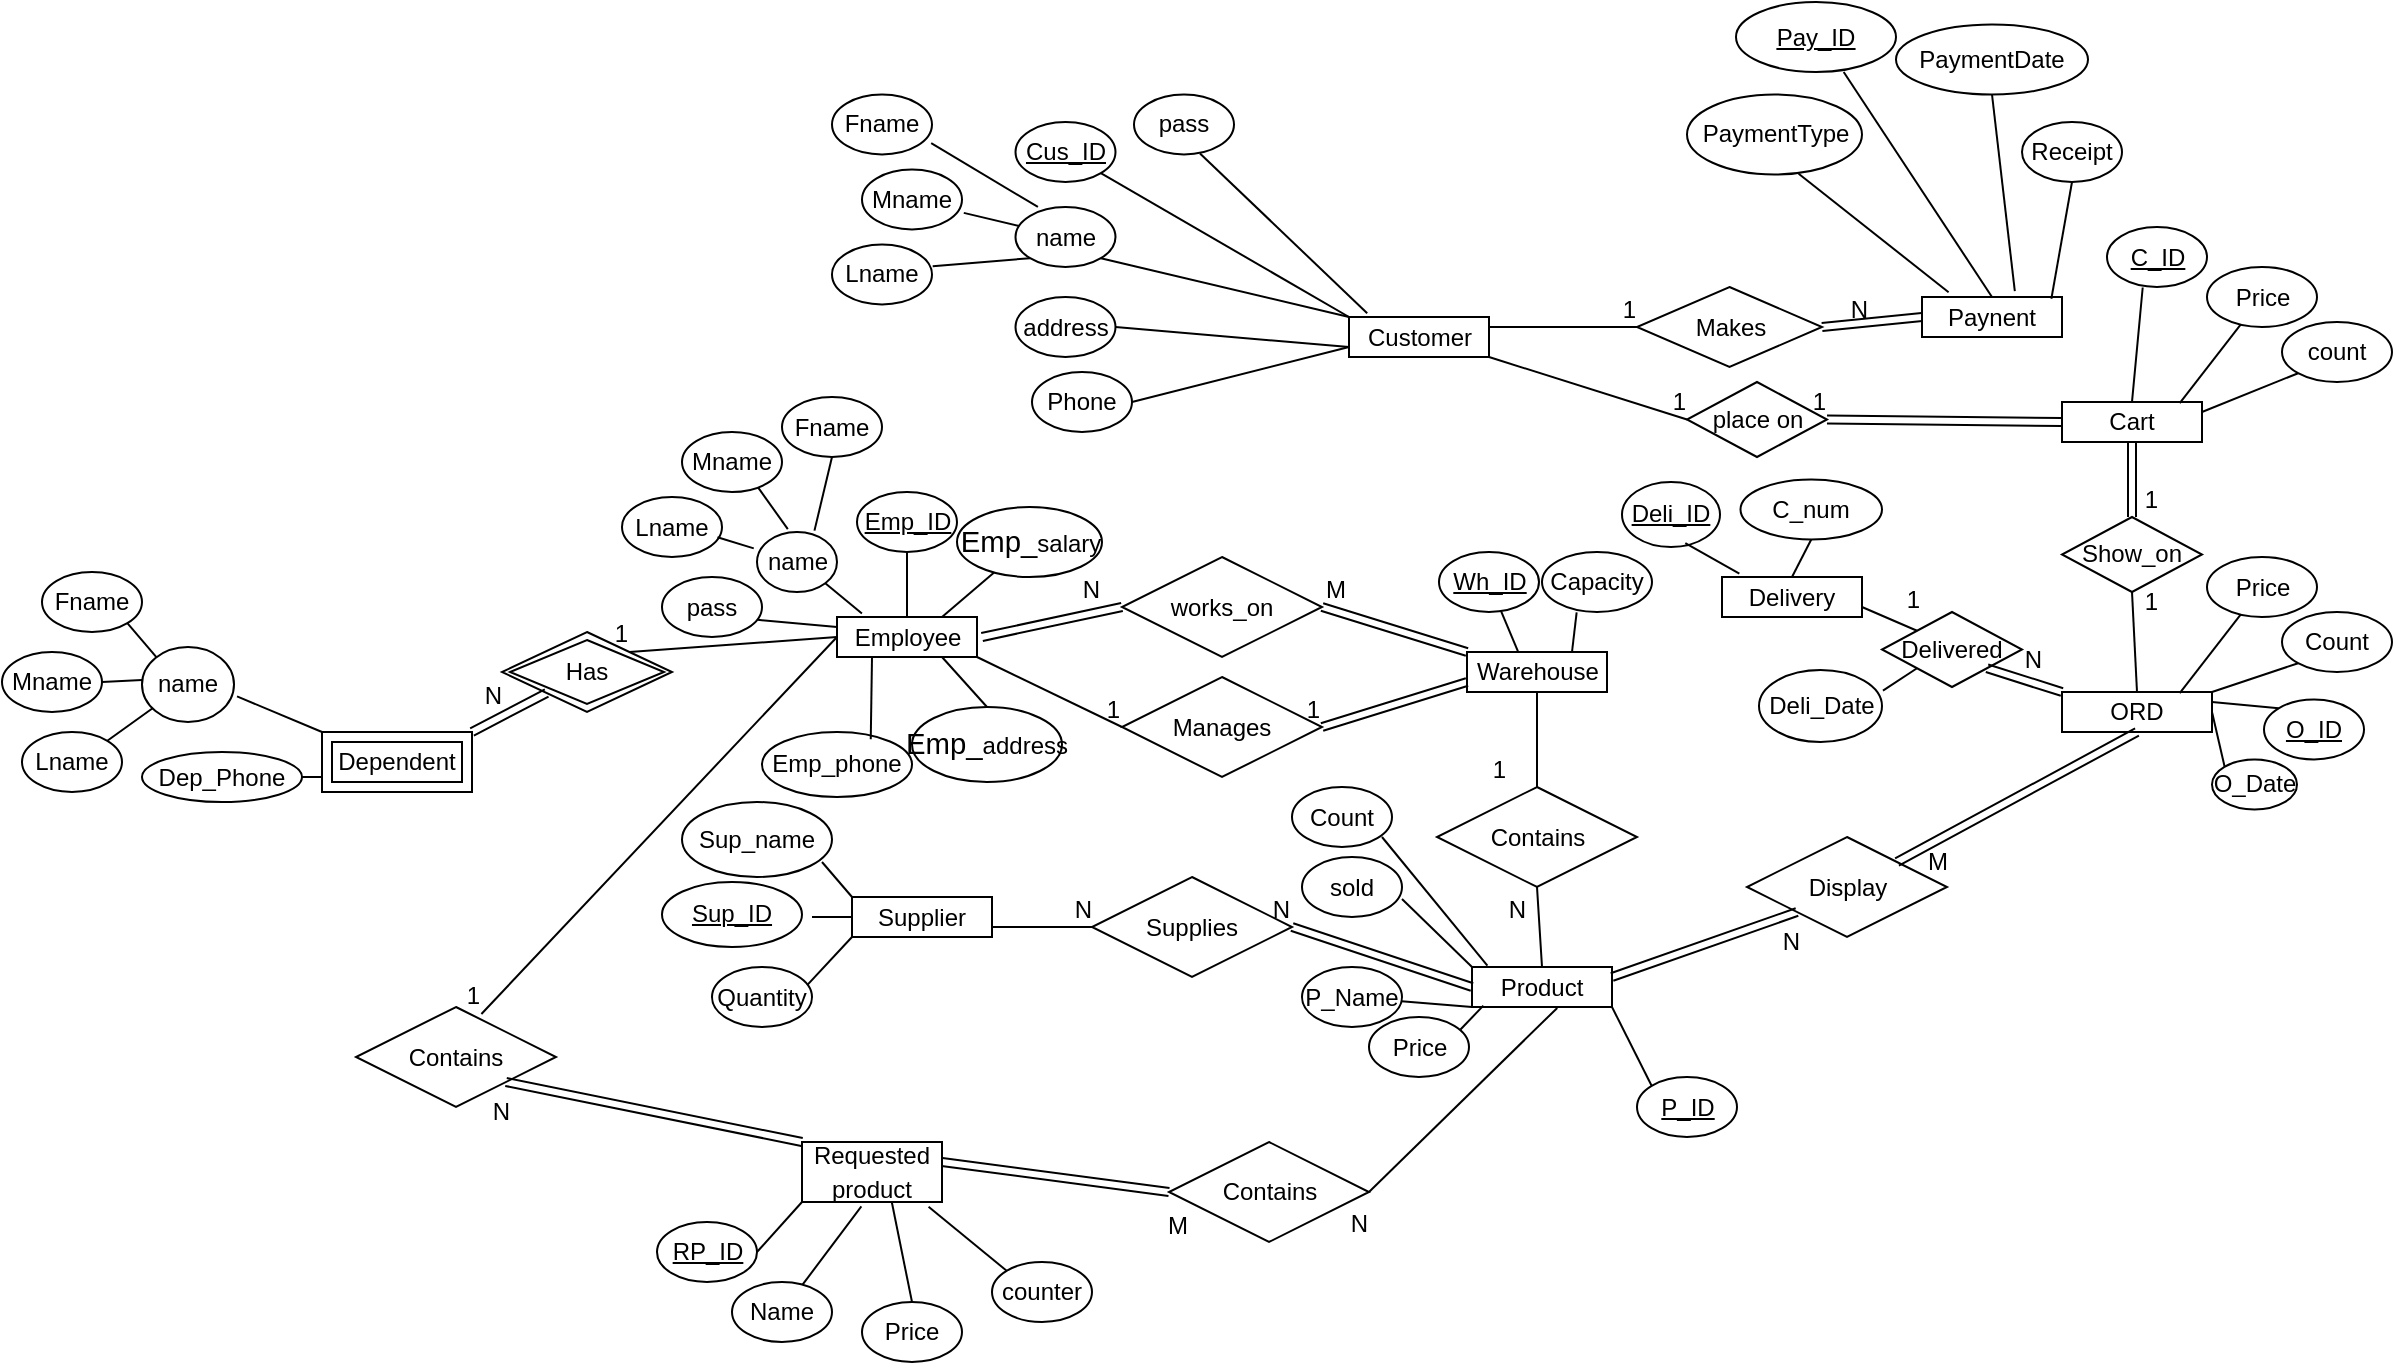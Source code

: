 <mxfile version="20.3.1" type="device"><diagram id="KGQowuTpVHIM1dSt4fpN" name="Page-1"><mxGraphModel dx="2679" dy="1289" grid="1" gridSize="10" guides="1" tooltips="1" connect="1" arrows="1" fold="1" page="1" pageScale="1" pageWidth="827" pageHeight="1169" math="0" shadow="0"><root><mxCell id="0"/><mxCell id="1" parent="0"/><mxCell id="crDdDOKnLvB1a76fSd3X-1" value="Warehouse" style="whiteSpace=wrap;html=1;align=center;" parent="1" vertex="1"><mxGeometry x="1382.5" y="575" width="70" height="20" as="geometry"/></mxCell><mxCell id="crDdDOKnLvB1a76fSd3X-2" value="Employee" style="whiteSpace=wrap;html=1;align=center;" parent="1" vertex="1"><mxGeometry x="1067.5" y="557.5" width="70" height="20" as="geometry"/></mxCell><mxCell id="crDdDOKnLvB1a76fSd3X-3" value="Supplier" style="whiteSpace=wrap;html=1;align=center;" parent="1" vertex="1"><mxGeometry x="1075" y="697.5" width="70" height="20" as="geometry"/></mxCell><mxCell id="crDdDOKnLvB1a76fSd3X-4" value="Customer" style="whiteSpace=wrap;html=1;align=center;" parent="1" vertex="1"><mxGeometry x="1323.5" y="407.5" width="70" height="20" as="geometry"/></mxCell><mxCell id="crDdDOKnLvB1a76fSd3X-6" value="Product" style="whiteSpace=wrap;html=1;align=center;" parent="1" vertex="1"><mxGeometry x="1385" y="732.5" width="70" height="20" as="geometry"/></mxCell><mxCell id="crDdDOKnLvB1a76fSd3X-7" value="Emp_ID" style="ellipse;whiteSpace=wrap;html=1;align=center;fontStyle=4;" parent="1" vertex="1"><mxGeometry x="1077.5" y="495" width="50" height="30" as="geometry"/></mxCell><mxCell id="crDdDOKnLvB1a76fSd3X-8" value="&lt;span style=&quot;font-size:11.0pt;line-height:107%;&lt;br/&gt;font-family:&amp;quot;Calibri&amp;quot;,sans-serif;mso-ascii-theme-font:minor-latin;mso-fareast-font-family:&lt;br/&gt;Calibri;mso-fareast-theme-font:minor-latin;mso-hansi-theme-font:minor-latin;&lt;br/&gt;mso-bidi-font-family:Arial;mso-bidi-theme-font:minor-bidi;mso-ansi-language:&lt;br/&gt;EN-US;mso-fareast-language:EN-US;mso-bidi-language:AR-SA&quot;&gt;Emp_&lt;/span&gt;salary" style="ellipse;whiteSpace=wrap;html=1;align=center;" parent="1" vertex="1"><mxGeometry x="1127.5" y="502.5" width="72.5" height="35" as="geometry"/></mxCell><mxCell id="crDdDOKnLvB1a76fSd3X-9" value="Sup_name" style="ellipse;whiteSpace=wrap;html=1;align=center;" parent="1" vertex="1"><mxGeometry x="990" y="650" width="75" height="37.5" as="geometry"/></mxCell><mxCell id="crDdDOKnLvB1a76fSd3X-10" value="Sup_ID" style="ellipse;whiteSpace=wrap;html=1;align=center;fontStyle=4;" parent="1" vertex="1"><mxGeometry x="980" y="690" width="70" height="32.5" as="geometry"/></mxCell><mxCell id="crDdDOKnLvB1a76fSd3X-11" value="Quantity" style="ellipse;whiteSpace=wrap;html=1;align=center;" parent="1" vertex="1"><mxGeometry x="1005" y="732.5" width="50" height="30" as="geometry"/></mxCell><mxCell id="crDdDOKnLvB1a76fSd3X-12" value="P_Name" style="ellipse;whiteSpace=wrap;html=1;align=center;" parent="1" vertex="1"><mxGeometry x="1300" y="732.5" width="50" height="30" as="geometry"/></mxCell><mxCell id="crDdDOKnLvB1a76fSd3X-13" value="Price" style="ellipse;whiteSpace=wrap;html=1;align=center;" parent="1" vertex="1"><mxGeometry x="1333.5" y="757.5" width="50" height="30" as="geometry"/></mxCell><mxCell id="crDdDOKnLvB1a76fSd3X-14" value="address" style="ellipse;whiteSpace=wrap;html=1;align=center;" parent="1" vertex="1"><mxGeometry x="1156.75" y="397.5" width="50" height="30" as="geometry"/></mxCell><mxCell id="crDdDOKnLvB1a76fSd3X-15" value="Fname" style="ellipse;whiteSpace=wrap;html=1;align=center;" parent="1" vertex="1"><mxGeometry x="1065" y="296.25" width="50" height="30" as="geometry"/></mxCell><mxCell id="crDdDOKnLvB1a76fSd3X-16" value="Mname" style="ellipse;whiteSpace=wrap;html=1;align=center;" parent="1" vertex="1"><mxGeometry x="1080" y="333.75" width="50" height="30" as="geometry"/></mxCell><mxCell id="crDdDOKnLvB1a76fSd3X-17" value="Lname" style="ellipse;whiteSpace=wrap;html=1;align=center;" parent="1" vertex="1"><mxGeometry x="1065" y="371.25" width="50" height="30" as="geometry"/></mxCell><mxCell id="crDdDOKnLvB1a76fSd3X-18" value="works_on" style="shape=rhombus;perimeter=rhombusPerimeter;whiteSpace=wrap;html=1;align=center;" parent="1" vertex="1"><mxGeometry x="1210" y="527.5" width="100" height="50" as="geometry"/></mxCell><mxCell id="crDdDOKnLvB1a76fSd3X-19" value="Manages" style="shape=rhombus;perimeter=rhombusPerimeter;whiteSpace=wrap;html=1;align=center;" parent="1" vertex="1"><mxGeometry x="1210" y="587.5" width="100" height="50" as="geometry"/></mxCell><mxCell id="crDdDOKnLvB1a76fSd3X-20" value="" style="shape=link;html=1;rounded=0;entryX=0;entryY=0.5;entryDx=0;entryDy=0;" parent="1" target="crDdDOKnLvB1a76fSd3X-18" edge="1"><mxGeometry relative="1" as="geometry"><mxPoint x="1140" y="567.5" as="sourcePoint"/><mxPoint x="1265" y="667.5" as="targetPoint"/></mxGeometry></mxCell><mxCell id="crDdDOKnLvB1a76fSd3X-21" value="N" style="resizable=0;html=1;align=right;verticalAlign=bottom;" parent="crDdDOKnLvB1a76fSd3X-20" connectable="0" vertex="1"><mxGeometry x="1" relative="1" as="geometry"><mxPoint x="-10" as="offset"/></mxGeometry></mxCell><mxCell id="crDdDOKnLvB1a76fSd3X-22" value="Contains" style="shape=rhombus;perimeter=rhombusPerimeter;whiteSpace=wrap;html=1;align=center;" parent="1" vertex="1"><mxGeometry x="1367.5" y="642.5" width="100" height="50" as="geometry"/></mxCell><mxCell id="crDdDOKnLvB1a76fSd3X-23" value="" style="endArrow=none;html=1;rounded=0;entryX=0.5;entryY=1;entryDx=0;entryDy=0;exitX=0.5;exitY=0;exitDx=0;exitDy=0;" parent="1" source="crDdDOKnLvB1a76fSd3X-6" target="crDdDOKnLvB1a76fSd3X-22" edge="1"><mxGeometry relative="1" as="geometry"><mxPoint x="1430" y="612.5" as="sourcePoint"/><mxPoint x="1430" y="677.5" as="targetPoint"/></mxGeometry></mxCell><mxCell id="crDdDOKnLvB1a76fSd3X-24" value="N" style="resizable=0;html=1;align=right;verticalAlign=bottom;" parent="crDdDOKnLvB1a76fSd3X-23" connectable="0" vertex="1"><mxGeometry x="1" relative="1" as="geometry"><mxPoint x="-5" y="20" as="offset"/></mxGeometry></mxCell><mxCell id="crDdDOKnLvB1a76fSd3X-25" value="Supplies" style="shape=rhombus;perimeter=rhombusPerimeter;whiteSpace=wrap;html=1;align=center;" parent="1" vertex="1"><mxGeometry x="1195" y="687.5" width="100" height="50" as="geometry"/></mxCell><mxCell id="crDdDOKnLvB1a76fSd3X-28" value="" style="shape=link;html=1;rounded=0;entryX=1;entryY=0.5;entryDx=0;entryDy=0;exitX=0;exitY=0.5;exitDx=0;exitDy=0;" parent="1" source="crDdDOKnLvB1a76fSd3X-6" target="crDdDOKnLvB1a76fSd3X-25" edge="1"><mxGeometry relative="1" as="geometry"><mxPoint x="1385" y="737.5" as="sourcePoint"/><mxPoint x="1605" y="812.5" as="targetPoint"/></mxGeometry></mxCell><mxCell id="crDdDOKnLvB1a76fSd3X-29" value="N" style="resizable=0;html=1;align=right;verticalAlign=bottom;" parent="crDdDOKnLvB1a76fSd3X-28" connectable="0" vertex="1"><mxGeometry x="1" relative="1" as="geometry"/></mxCell><mxCell id="crDdDOKnLvB1a76fSd3X-43" value="P_ID" style="ellipse;whiteSpace=wrap;html=1;align=center;fontStyle=4;" parent="1" vertex="1"><mxGeometry x="1467.5" y="787.5" width="50" height="30" as="geometry"/></mxCell><mxCell id="crDdDOKnLvB1a76fSd3X-44" value="ORD" style="whiteSpace=wrap;html=1;align=center;" parent="1" vertex="1"><mxGeometry x="1680" y="595" width="75" height="20" as="geometry"/></mxCell><mxCell id="crDdDOKnLvB1a76fSd3X-45" value="" style="endArrow=none;html=1;rounded=0;exitX=0.75;exitY=0;exitDx=0;exitDy=0;" parent="1" source="crDdDOKnLvB1a76fSd3X-2" target="crDdDOKnLvB1a76fSd3X-8" edge="1"><mxGeometry relative="1" as="geometry"><mxPoint x="990" y="637.5" as="sourcePoint"/><mxPoint x="1150" y="637.5" as="targetPoint"/></mxGeometry></mxCell><mxCell id="crDdDOKnLvB1a76fSd3X-46" value="" style="endArrow=none;html=1;rounded=0;exitX=0.5;exitY=0;exitDx=0;exitDy=0;entryX=0.5;entryY=1;entryDx=0;entryDy=0;" parent="1" source="crDdDOKnLvB1a76fSd3X-2" target="crDdDOKnLvB1a76fSd3X-7" edge="1"><mxGeometry relative="1" as="geometry"><mxPoint x="1130" y="567.5" as="sourcePoint"/><mxPoint x="1145.5" y="552.0" as="targetPoint"/></mxGeometry></mxCell><mxCell id="crDdDOKnLvB1a76fSd3X-47" value="" style="endArrow=none;html=1;rounded=0;exitX=1;exitY=1;exitDx=0;exitDy=0;entryX=0.178;entryY=-0.087;entryDx=0;entryDy=0;entryPerimeter=0;" parent="1" source="crDdDOKnLvB1a76fSd3X-115" target="crDdDOKnLvB1a76fSd3X-2" edge="1"><mxGeometry relative="1" as="geometry"><mxPoint x="1069.619" y="540.715" as="sourcePoint"/><mxPoint x="1145.5" y="552.0" as="targetPoint"/></mxGeometry></mxCell><mxCell id="crDdDOKnLvB1a76fSd3X-48" value="" style="endArrow=none;html=1;rounded=0;entryX=0;entryY=0.5;entryDx=0;entryDy=0;exitX=1;exitY=1;exitDx=0;exitDy=0;" parent="1" source="crDdDOKnLvB1a76fSd3X-2" target="crDdDOKnLvB1a76fSd3X-19" edge="1"><mxGeometry relative="1" as="geometry"><mxPoint x="990" y="637.5" as="sourcePoint"/><mxPoint x="1150" y="637.5" as="targetPoint"/></mxGeometry></mxCell><mxCell id="crDdDOKnLvB1a76fSd3X-49" value="1" style="resizable=0;html=1;align=right;verticalAlign=bottom;" parent="crDdDOKnLvB1a76fSd3X-48" connectable="0" vertex="1"><mxGeometry x="1" relative="1" as="geometry"/></mxCell><mxCell id="crDdDOKnLvB1a76fSd3X-50" value="" style="shape=link;html=1;rounded=0;entryX=1;entryY=0.5;entryDx=0;entryDy=0;exitX=0;exitY=0.75;exitDx=0;exitDy=0;" parent="1" source="crDdDOKnLvB1a76fSd3X-1" target="crDdDOKnLvB1a76fSd3X-19" edge="1"><mxGeometry relative="1" as="geometry"><mxPoint x="990" y="637.5" as="sourcePoint"/><mxPoint x="1150" y="637.5" as="targetPoint"/></mxGeometry></mxCell><mxCell id="crDdDOKnLvB1a76fSd3X-51" value="1" style="resizable=0;html=1;align=right;verticalAlign=bottom;" parent="crDdDOKnLvB1a76fSd3X-50" connectable="0" vertex="1"><mxGeometry x="1" relative="1" as="geometry"/></mxCell><mxCell id="crDdDOKnLvB1a76fSd3X-52" value="" style="endArrow=none;html=1;rounded=0;entryX=0.5;entryY=0;entryDx=0;entryDy=0;exitX=0.5;exitY=1;exitDx=0;exitDy=0;" parent="1" source="crDdDOKnLvB1a76fSd3X-1" target="crDdDOKnLvB1a76fSd3X-22" edge="1"><mxGeometry relative="1" as="geometry"><mxPoint x="1330" y="617.5" as="sourcePoint"/><mxPoint x="1402.5" y="652.5" as="targetPoint"/></mxGeometry></mxCell><mxCell id="crDdDOKnLvB1a76fSd3X-53" value="1" style="resizable=0;html=1;align=right;verticalAlign=bottom;" parent="crDdDOKnLvB1a76fSd3X-52" connectable="0" vertex="1"><mxGeometry x="1" relative="1" as="geometry"><mxPoint x="-15" as="offset"/></mxGeometry></mxCell><mxCell id="crDdDOKnLvB1a76fSd3X-64" value="Fname" style="ellipse;whiteSpace=wrap;html=1;align=center;" parent="1" vertex="1"><mxGeometry x="1040" y="447.5" width="50" height="30" as="geometry"/></mxCell><mxCell id="crDdDOKnLvB1a76fSd3X-65" value="Mname" style="ellipse;whiteSpace=wrap;html=1;align=center;" parent="1" vertex="1"><mxGeometry x="990" y="465" width="50" height="30" as="geometry"/></mxCell><mxCell id="crDdDOKnLvB1a76fSd3X-66" value="Lname" style="ellipse;whiteSpace=wrap;html=1;align=center;" parent="1" vertex="1"><mxGeometry x="960" y="497.5" width="50" height="30" as="geometry"/></mxCell><mxCell id="crDdDOKnLvB1a76fSd3X-68" value="" style="endArrow=none;html=1;rounded=0;exitX=0.595;exitY=-0.023;exitDx=0;exitDy=0;entryX=0.5;entryY=1;entryDx=0;entryDy=0;exitPerimeter=0;" parent="1" target="crDdDOKnLvB1a76fSd3X-64" edge="1"><mxGeometry relative="1" as="geometry"><mxPoint x="1056.237" y="514.31" as="sourcePoint"/><mxPoint x="1137.5" y="437.5" as="targetPoint"/></mxGeometry></mxCell><mxCell id="crDdDOKnLvB1a76fSd3X-69" value="" style="endArrow=none;html=1;rounded=0;entryX=0.762;entryY=0.928;entryDx=0;entryDy=0;exitX=0.341;exitY=-0.048;exitDx=0;exitDy=0;exitPerimeter=0;entryPerimeter=0;" parent="1" target="crDdDOKnLvB1a76fSd3X-65" edge="1"><mxGeometry relative="1" as="geometry"><mxPoint x="1042.902" y="513.56" as="sourcePoint"/><mxPoint x="1020.089" y="503.16" as="targetPoint"/></mxGeometry></mxCell><mxCell id="crDdDOKnLvB1a76fSd3X-70" value="" style="endArrow=none;html=1;rounded=0;exitX=0.017;exitY=0.273;exitDx=0;exitDy=0;entryX=0.955;entryY=0.672;entryDx=0;entryDy=0;entryPerimeter=0;exitPerimeter=0;" parent="1" target="crDdDOKnLvB1a76fSd3X-66" edge="1"><mxGeometry relative="1" as="geometry"><mxPoint x="1025.892" y="523.19" as="sourcePoint"/><mxPoint x="1020.089" y="503.16" as="targetPoint"/></mxGeometry></mxCell><mxCell id="crDdDOKnLvB1a76fSd3X-71" value="Wh_ID" style="ellipse;whiteSpace=wrap;html=1;align=center;fontStyle=4;" parent="1" vertex="1"><mxGeometry x="1368.5" y="525" width="50" height="30" as="geometry"/></mxCell><mxCell id="crDdDOKnLvB1a76fSd3X-72" value="" style="endArrow=none;html=1;rounded=0;exitX=0.367;exitY=0.011;exitDx=0;exitDy=0;exitPerimeter=0;" parent="1" source="crDdDOKnLvB1a76fSd3X-1" target="crDdDOKnLvB1a76fSd3X-71" edge="1"><mxGeometry relative="1" as="geometry"><mxPoint x="1142.5" y="565.0" as="sourcePoint"/><mxPoint x="1158.0" y="549.5" as="targetPoint"/></mxGeometry></mxCell><mxCell id="crDdDOKnLvB1a76fSd3X-73" value="Capacity" style="ellipse;whiteSpace=wrap;html=1;align=center;" parent="1" vertex="1"><mxGeometry x="1420" y="525" width="55" height="30" as="geometry"/></mxCell><mxCell id="crDdDOKnLvB1a76fSd3X-74" value="" style="endArrow=none;html=1;rounded=0;exitX=0.75;exitY=0;exitDx=0;exitDy=0;entryX=0.315;entryY=1.007;entryDx=0;entryDy=0;entryPerimeter=0;" parent="1" source="crDdDOKnLvB1a76fSd3X-1" target="crDdDOKnLvB1a76fSd3X-73" edge="1"><mxGeometry relative="1" as="geometry"><mxPoint x="1462.5" y="585.0" as="sourcePoint"/><mxPoint x="1481.7" y="567.56" as="targetPoint"/></mxGeometry></mxCell><mxCell id="crDdDOKnLvB1a76fSd3X-75" value="" style="endArrow=none;html=1;rounded=0;entryX=0;entryY=0;entryDx=0;entryDy=0;exitX=1;exitY=1;exitDx=0;exitDy=0;" parent="1" source="crDdDOKnLvB1a76fSd3X-6" target="crDdDOKnLvB1a76fSd3X-43" edge="1"><mxGeometry relative="1" as="geometry"><mxPoint x="1430" y="727.5" as="sourcePoint"/><mxPoint x="1320" y="767.5" as="targetPoint"/></mxGeometry></mxCell><mxCell id="crDdDOKnLvB1a76fSd3X-76" value="" style="endArrow=none;html=1;rounded=0;exitX=0;exitY=1;exitDx=0;exitDy=0;" parent="1" source="crDdDOKnLvB1a76fSd3X-6" target="crDdDOKnLvB1a76fSd3X-12" edge="1"><mxGeometry relative="1" as="geometry"><mxPoint x="1539.206" y="722.103" as="sourcePoint"/><mxPoint x="1502.5" y="737.5" as="targetPoint"/></mxGeometry></mxCell><mxCell id="crDdDOKnLvB1a76fSd3X-77" value="" style="endArrow=none;html=1;rounded=0;entryX=0.081;entryY=0.967;entryDx=0;entryDy=0;exitX=0.915;exitY=0.208;exitDx=0;exitDy=0;exitPerimeter=0;entryPerimeter=0;" parent="1" source="crDdDOKnLvB1a76fSd3X-13" target="crDdDOKnLvB1a76fSd3X-6" edge="1"><mxGeometry relative="1" as="geometry"><mxPoint x="1494.713" y="766.959" as="sourcePoint"/><mxPoint x="1570" y="752.5" as="targetPoint"/></mxGeometry></mxCell><mxCell id="crDdDOKnLvB1a76fSd3X-78" value="" style="endArrow=none;html=1;rounded=0;exitX=0;exitY=0;exitDx=0;exitDy=0;" parent="1" source="crDdDOKnLvB1a76fSd3X-3" edge="1"><mxGeometry relative="1" as="geometry"><mxPoint x="1089.606" y="657.503" as="sourcePoint"/><mxPoint x="1060" y="680" as="targetPoint"/></mxGeometry></mxCell><mxCell id="crDdDOKnLvB1a76fSd3X-79" value="" style="endArrow=none;html=1;rounded=0;" parent="1" edge="1"><mxGeometry relative="1" as="geometry"><mxPoint x="1075" y="707.5" as="sourcePoint"/><mxPoint x="1055" y="707.5" as="targetPoint"/></mxGeometry></mxCell><mxCell id="crDdDOKnLvB1a76fSd3X-80" value="" style="endArrow=none;html=1;rounded=0;entryX=0;entryY=1;entryDx=0;entryDy=0;exitX=0.952;exitY=0.302;exitDx=0;exitDy=0;exitPerimeter=0;" parent="1" source="crDdDOKnLvB1a76fSd3X-11" target="crDdDOKnLvB1a76fSd3X-3" edge="1"><mxGeometry relative="1" as="geometry"><mxPoint x="1055" y="737.5" as="sourcePoint"/><mxPoint x="1172" y="710" as="targetPoint"/></mxGeometry></mxCell><mxCell id="crDdDOKnLvB1a76fSd3X-81" value="" style="endArrow=none;html=1;rounded=0;entryX=0.992;entryY=0.812;entryDx=0;entryDy=0;entryPerimeter=0;exitX=0.224;exitY=-0.001;exitDx=0;exitDy=0;exitPerimeter=0;" parent="1" source="crDdDOKnLvB1a76fSd3X-116" target="crDdDOKnLvB1a76fSd3X-15" edge="1"><mxGeometry relative="1" as="geometry"><mxPoint x="1201.369" y="356.785" as="sourcePoint"/><mxPoint x="1226.25" y="272.5" as="targetPoint"/></mxGeometry></mxCell><mxCell id="crDdDOKnLvB1a76fSd3X-83" value="" style="endArrow=none;html=1;rounded=0;entryX=1.018;entryY=0.723;entryDx=0;entryDy=0;entryPerimeter=0;" parent="1" source="crDdDOKnLvB1a76fSd3X-116" target="crDdDOKnLvB1a76fSd3X-16" edge="1"><mxGeometry relative="1" as="geometry"><mxPoint x="1209.25" y="367.5" as="sourcePoint"/><mxPoint x="1125" y="347.5" as="targetPoint"/></mxGeometry></mxCell><mxCell id="crDdDOKnLvB1a76fSd3X-84" value="" style="endArrow=none;html=1;rounded=0;entryX=1.007;entryY=0.361;entryDx=0;entryDy=0;entryPerimeter=0;exitX=0;exitY=1;exitDx=0;exitDy=0;" parent="1" source="crDdDOKnLvB1a76fSd3X-116" target="crDdDOKnLvB1a76fSd3X-17" edge="1"><mxGeometry relative="1" as="geometry"><mxPoint x="1205.26" y="375.99" as="sourcePoint"/><mxPoint x="1239.25" y="362.51" as="targetPoint"/></mxGeometry></mxCell><mxCell id="crDdDOKnLvB1a76fSd3X-85" value="" style="endArrow=none;html=1;rounded=0;entryX=1;entryY=1;entryDx=0;entryDy=0;exitX=0;exitY=0;exitDx=0;exitDy=0;" parent="1" source="crDdDOKnLvB1a76fSd3X-4" target="crDdDOKnLvB1a76fSd3X-116" edge="1"><mxGeometry relative="1" as="geometry"><mxPoint x="1325" y="417.5" as="sourcePoint"/><mxPoint x="1438.881" y="398.215" as="targetPoint"/></mxGeometry></mxCell><mxCell id="crDdDOKnLvB1a76fSd3X-86" value="" style="endArrow=none;html=1;rounded=0;entryX=1;entryY=0.5;entryDx=0;entryDy=0;exitX=0;exitY=0.75;exitDx=0;exitDy=0;" parent="1" source="crDdDOKnLvB1a76fSd3X-4" target="crDdDOKnLvB1a76fSd3X-14" edge="1"><mxGeometry relative="1" as="geometry"><mxPoint x="1413.5" y="422.5" as="sourcePoint"/><mxPoint x="1533.5" y="402.51" as="targetPoint"/></mxGeometry></mxCell><mxCell id="crDdDOKnLvB1a76fSd3X-87" value="" style="shape=link;html=1;rounded=0;exitX=1;exitY=0.5;exitDx=0;exitDy=0;entryX=0;entryY=0;entryDx=0;entryDy=0;" parent="1" source="crDdDOKnLvB1a76fSd3X-18" target="crDdDOKnLvB1a76fSd3X-1" edge="1"><mxGeometry relative="1" as="geometry"><mxPoint x="1140" y="707.5" as="sourcePoint"/><mxPoint x="1300" y="707.5" as="targetPoint"/></mxGeometry></mxCell><mxCell id="crDdDOKnLvB1a76fSd3X-88" value="M" style="resizable=0;html=1;align=left;verticalAlign=bottom;" parent="crDdDOKnLvB1a76fSd3X-87" connectable="0" vertex="1"><mxGeometry x="-1" relative="1" as="geometry"/></mxCell><mxCell id="crDdDOKnLvB1a76fSd3X-98" value="&lt;span style=&quot;font-size:11.0pt;line-height:107%;&lt;br/&gt;font-family:&amp;quot;Calibri&amp;quot;,sans-serif;mso-ascii-theme-font:minor-latin;mso-fareast-font-family:&lt;br/&gt;Calibri;mso-fareast-theme-font:minor-latin;mso-hansi-theme-font:minor-latin;&lt;br/&gt;mso-bidi-font-family:Arial;mso-bidi-theme-font:minor-bidi;mso-ansi-language:&lt;br/&gt;EN-US;mso-fareast-language:EN-US;mso-bidi-language:AR-SA&quot;&gt;Emp_&lt;/span&gt;address" style="ellipse;whiteSpace=wrap;html=1;align=center;" parent="1" vertex="1"><mxGeometry x="1105" y="602.5" width="75" height="37.5" as="geometry"/></mxCell><mxCell id="crDdDOKnLvB1a76fSd3X-99" value="Emp_phone" style="ellipse;whiteSpace=wrap;html=1;align=center;" parent="1" vertex="1"><mxGeometry x="1030" y="615" width="75" height="32.5" as="geometry"/></mxCell><mxCell id="crDdDOKnLvB1a76fSd3X-100" value="" style="endArrow=none;html=1;rounded=0;exitX=0.75;exitY=1;exitDx=0;exitDy=0;entryX=0.5;entryY=0;entryDx=0;entryDy=0;" parent="1" source="crDdDOKnLvB1a76fSd3X-2" target="crDdDOKnLvB1a76fSd3X-98" edge="1"><mxGeometry relative="1" as="geometry"><mxPoint x="1130.0" y="567.5" as="sourcePoint"/><mxPoint x="1145.5" y="552.0" as="targetPoint"/></mxGeometry></mxCell><mxCell id="crDdDOKnLvB1a76fSd3X-102" value="" style="endArrow=none;html=1;rounded=0;exitX=0.25;exitY=1;exitDx=0;exitDy=0;entryX=0.725;entryY=0.112;entryDx=0;entryDy=0;entryPerimeter=0;" parent="1" source="crDdDOKnLvB1a76fSd3X-2" target="crDdDOKnLvB1a76fSd3X-99" edge="1"><mxGeometry relative="1" as="geometry"><mxPoint x="1130.0" y="587.5" as="sourcePoint"/><mxPoint x="1135.0" y="612.5" as="targetPoint"/></mxGeometry></mxCell><mxCell id="crDdDOKnLvB1a76fSd3X-103" value="&lt;u&gt;&lt;span style=&quot;font-size: 9pt; line-height: 107%; font-family: Helvetica, sans-serif; background-image: initial; background-position: initial; background-size: initial; background-repeat: initial; background-attachment: initial; background-origin: initial; background-clip: initial;&quot;&gt;O_ID&lt;/span&gt;&lt;/u&gt;" style="ellipse;whiteSpace=wrap;html=1;align=center;fontStyle=4;" parent="1" vertex="1"><mxGeometry x="1781" y="598.75" width="50" height="30" as="geometry"/></mxCell><mxCell id="crDdDOKnLvB1a76fSd3X-104" value="" style="endArrow=none;html=1;rounded=0;entryX=0;entryY=0;entryDx=0;entryDy=0;exitX=1;exitY=0.25;exitDx=0;exitDy=0;" parent="1" source="crDdDOKnLvB1a76fSd3X-44" target="crDdDOKnLvB1a76fSd3X-103" edge="1"><mxGeometry relative="1" as="geometry"><mxPoint x="1773.5" y="652.5" as="sourcePoint"/><mxPoint x="1755.28" y="625.75" as="targetPoint"/></mxGeometry></mxCell><mxCell id="crDdDOKnLvB1a76fSd3X-109" value="O_Date" style="ellipse;whiteSpace=wrap;html=1;align=center;" parent="1" vertex="1"><mxGeometry x="1755" y="628.75" width="42.5" height="25" as="geometry"/></mxCell><mxCell id="crDdDOKnLvB1a76fSd3X-110" value="" style="endArrow=none;html=1;rounded=0;entryX=0;entryY=0;entryDx=0;entryDy=0;exitX=1;exitY=0.5;exitDx=0;exitDy=0;" parent="1" source="crDdDOKnLvB1a76fSd3X-44" target="crDdDOKnLvB1a76fSd3X-109" edge="1"><mxGeometry relative="1" as="geometry"><mxPoint x="1761" y="604.75" as="sourcePoint"/><mxPoint x="1898.5" y="640" as="targetPoint"/></mxGeometry></mxCell><mxCell id="crDdDOKnLvB1a76fSd3X-112" value="" style="endArrow=none;html=1;rounded=0;entryX=1;entryY=0.5;entryDx=0;entryDy=0;exitX=0;exitY=0.75;exitDx=0;exitDy=0;" parent="1" source="crDdDOKnLvB1a76fSd3X-4" target="crDdDOKnLvB1a76fSd3X-119" edge="1"><mxGeometry relative="1" as="geometry"><mxPoint x="1325" y="417.5" as="sourcePoint"/><mxPoint x="1420.822" y="466.893" as="targetPoint"/></mxGeometry></mxCell><mxCell id="crDdDOKnLvB1a76fSd3X-115" value="name" style="ellipse;whiteSpace=wrap;html=1;align=center;" parent="1" vertex="1"><mxGeometry x="1027.5" y="515" width="40" height="30" as="geometry"/></mxCell><mxCell id="crDdDOKnLvB1a76fSd3X-116" value="name" style="ellipse;whiteSpace=wrap;html=1;align=center;" parent="1" vertex="1"><mxGeometry x="1156.75" y="352.5" width="50" height="30" as="geometry"/></mxCell><mxCell id="crDdDOKnLvB1a76fSd3X-119" value="Phone" style="ellipse;whiteSpace=wrap;html=1;align=center;" parent="1" vertex="1"><mxGeometry x="1165" y="435" width="50" height="30" as="geometry"/></mxCell><mxCell id="crDdDOKnLvB1a76fSd3X-123" value="Cus_ID" style="ellipse;whiteSpace=wrap;html=1;align=center;fontStyle=4;" parent="1" vertex="1"><mxGeometry x="1156.75" y="310" width="50" height="30" as="geometry"/></mxCell><mxCell id="crDdDOKnLvB1a76fSd3X-124" value="" style="endArrow=none;html=1;rounded=0;entryX=1;entryY=1;entryDx=0;entryDy=0;exitX=0;exitY=0;exitDx=0;exitDy=0;" parent="1" source="crDdDOKnLvB1a76fSd3X-4" target="crDdDOKnLvB1a76fSd3X-123" edge="1"><mxGeometry relative="1" as="geometry"><mxPoint x="1423.5" y="422.5" as="sourcePoint"/><mxPoint x="1448.881" y="408.215" as="targetPoint"/></mxGeometry></mxCell><mxCell id="crDdDOKnLvB1a76fSd3X-125" value="Dependent" style="shape=ext;margin=3;double=1;whiteSpace=wrap;html=1;align=center;" parent="1" vertex="1"><mxGeometry x="810" y="615" width="75" height="30" as="geometry"/></mxCell><mxCell id="crDdDOKnLvB1a76fSd3X-126" value="Has" style="shape=rhombus;double=1;perimeter=rhombusPerimeter;whiteSpace=wrap;html=1;align=center;" parent="1" vertex="1"><mxGeometry x="900" y="565" width="85" height="40" as="geometry"/></mxCell><mxCell id="crDdDOKnLvB1a76fSd3X-127" value="" style="endArrow=none;html=1;rounded=0;entryX=1;entryY=0;entryDx=0;entryDy=0;exitX=0;exitY=0.5;exitDx=0;exitDy=0;" parent="1" target="crDdDOKnLvB1a76fSd3X-126" edge="1"><mxGeometry relative="1" as="geometry"><mxPoint x="1067.5" y="567.5" as="sourcePoint"/><mxPoint x="1197.5" y="567.5" as="targetPoint"/></mxGeometry></mxCell><mxCell id="crDdDOKnLvB1a76fSd3X-128" value="1" style="resizable=0;html=1;align=right;verticalAlign=bottom;" parent="crDdDOKnLvB1a76fSd3X-127" connectable="0" vertex="1"><mxGeometry x="1" relative="1" as="geometry"/></mxCell><mxCell id="crDdDOKnLvB1a76fSd3X-129" value="" style="shape=link;html=1;rounded=0;exitX=1;exitY=0;exitDx=0;exitDy=0;" parent="1" source="crDdDOKnLvB1a76fSd3X-125" target="crDdDOKnLvB1a76fSd3X-126" edge="1"><mxGeometry relative="1" as="geometry"><mxPoint x="510" y="537.5" as="sourcePoint"/><mxPoint x="670" y="537.5" as="targetPoint"/></mxGeometry></mxCell><mxCell id="crDdDOKnLvB1a76fSd3X-130" value="N" style="resizable=0;html=1;align=right;verticalAlign=bottom;" parent="crDdDOKnLvB1a76fSd3X-129" connectable="0" vertex="1"><mxGeometry x="1" relative="1" as="geometry"><mxPoint x="-22" y="10" as="offset"/></mxGeometry></mxCell><mxCell id="crDdDOKnLvB1a76fSd3X-131" value="Fname" style="ellipse;whiteSpace=wrap;html=1;align=center;" parent="1" vertex="1"><mxGeometry x="670" y="535" width="50" height="30" as="geometry"/></mxCell><mxCell id="crDdDOKnLvB1a76fSd3X-132" value="Mname" style="ellipse;whiteSpace=wrap;html=1;align=center;" parent="1" vertex="1"><mxGeometry x="650" y="575" width="50" height="30" as="geometry"/></mxCell><mxCell id="crDdDOKnLvB1a76fSd3X-133" value="Lname" style="ellipse;whiteSpace=wrap;html=1;align=center;" parent="1" vertex="1"><mxGeometry x="660" y="615" width="50" height="30" as="geometry"/></mxCell><mxCell id="crDdDOKnLvB1a76fSd3X-135" value="" style="endArrow=none;html=1;rounded=0;exitX=0;exitY=0;exitDx=0;exitDy=0;entryX=1;entryY=1;entryDx=0;entryDy=0;" parent="1" target="crDdDOKnLvB1a76fSd3X-131" edge="1"><mxGeometry relative="1" as="geometry"><mxPoint x="728.787" y="579.393" as="sourcePoint"/><mxPoint x="840" y="505" as="targetPoint"/></mxGeometry></mxCell><mxCell id="crDdDOKnLvB1a76fSd3X-136" value="" style="endArrow=none;html=1;rounded=0;entryX=1;entryY=0.5;entryDx=0;entryDy=0;" parent="1" target="crDdDOKnLvB1a76fSd3X-132" edge="1"><mxGeometry relative="1" as="geometry"><mxPoint x="720" y="589" as="sourcePoint"/><mxPoint x="722.589" y="570.66" as="targetPoint"/></mxGeometry></mxCell><mxCell id="crDdDOKnLvB1a76fSd3X-137" value="" style="endArrow=none;html=1;rounded=0;exitX=0;exitY=1;exitDx=0;exitDy=0;entryX=1;entryY=0;entryDx=0;entryDy=0;" parent="1" target="crDdDOKnLvB1a76fSd3X-133" edge="1"><mxGeometry relative="1" as="geometry"><mxPoint x="728.787" y="600.607" as="sourcePoint"/><mxPoint x="722.589" y="570.66" as="targetPoint"/></mxGeometry></mxCell><mxCell id="crDdDOKnLvB1a76fSd3X-138" value="" style="endArrow=none;html=1;rounded=0;exitX=0;exitY=0;exitDx=0;exitDy=0;entryX=1.033;entryY=0.658;entryDx=0;entryDy=0;entryPerimeter=0;" parent="1" source="crDdDOKnLvB1a76fSd3X-125" target="crDdDOKnLvB1a76fSd3X-139" edge="1"><mxGeometry relative="1" as="geometry"><mxPoint x="748.787" y="599.393" as="sourcePoint"/><mxPoint x="771.213" y="600.607" as="targetPoint"/></mxGeometry></mxCell><mxCell id="crDdDOKnLvB1a76fSd3X-139" value="name" style="ellipse;whiteSpace=wrap;html=1;align=center;" parent="1" vertex="1"><mxGeometry x="720" y="572.5" width="46" height="37.5" as="geometry"/></mxCell><mxCell id="crDdDOKnLvB1a76fSd3X-140" value="Dep_Phone" style="ellipse;whiteSpace=wrap;html=1;align=center;" parent="1" vertex="1"><mxGeometry x="720" y="625" width="80" height="25" as="geometry"/></mxCell><mxCell id="crDdDOKnLvB1a76fSd3X-141" value="" style="endArrow=none;html=1;rounded=0;exitX=0;exitY=0.75;exitDx=0;exitDy=0;entryX=1;entryY=0.5;entryDx=0;entryDy=0;" parent="1" source="crDdDOKnLvB1a76fSd3X-125" target="crDdDOKnLvB1a76fSd3X-140" edge="1"><mxGeometry relative="1" as="geometry"><mxPoint x="820" y="625" as="sourcePoint"/><mxPoint x="777.518" y="607.175" as="targetPoint"/></mxGeometry></mxCell><mxCell id="crDdDOKnLvB1a76fSd3X-143" value="Paynent" style="whiteSpace=wrap;html=1;align=center;" parent="1" vertex="1"><mxGeometry x="1610" y="397.5" width="70" height="20" as="geometry"/></mxCell><mxCell id="crDdDOKnLvB1a76fSd3X-144" value="Makes" style="shape=rhombus;perimeter=rhombusPerimeter;whiteSpace=wrap;html=1;align=center;" parent="1" vertex="1"><mxGeometry x="1467.5" y="392.5" width="92.5" height="40" as="geometry"/></mxCell><mxCell id="crDdDOKnLvB1a76fSd3X-149" value="" style="shape=link;html=1;rounded=0;entryX=1;entryY=0.5;entryDx=0;entryDy=0;exitX=0;exitY=0.5;exitDx=0;exitDy=0;" parent="1" source="crDdDOKnLvB1a76fSd3X-143" target="crDdDOKnLvB1a76fSd3X-144" edge="1"><mxGeometry relative="1" as="geometry"><mxPoint x="1600" y="410" as="sourcePoint"/><mxPoint x="1450" y="447.5" as="targetPoint"/></mxGeometry></mxCell><mxCell id="crDdDOKnLvB1a76fSd3X-150" value="N" style="resizable=0;html=1;align=right;verticalAlign=bottom;" parent="crDdDOKnLvB1a76fSd3X-149" connectable="0" vertex="1"><mxGeometry x="1" relative="1" as="geometry"><mxPoint x="23" as="offset"/></mxGeometry></mxCell><mxCell id="crDdDOKnLvB1a76fSd3X-151" value="PaymentType" style="ellipse;whiteSpace=wrap;html=1;align=center;" parent="1" vertex="1"><mxGeometry x="1492.5" y="296.25" width="87.5" height="40" as="geometry"/></mxCell><mxCell id="crDdDOKnLvB1a76fSd3X-153" value="Receipt" style="ellipse;whiteSpace=wrap;html=1;align=center;" parent="1" vertex="1"><mxGeometry x="1660" y="310" width="50" height="30" as="geometry"/></mxCell><mxCell id="crDdDOKnLvB1a76fSd3X-154" value="&lt;u&gt;&lt;span style=&quot;font-size: 9pt; line-height: 107%; font-family: Helvetica, sans-serif; background-image: initial; background-position: initial; background-size: initial; background-repeat: initial; background-attachment: initial; background-origin: initial; background-clip: initial;&quot;&gt;Pay_ID&lt;/span&gt;&lt;/u&gt;" style="ellipse;whiteSpace=wrap;html=1;align=center;fontStyle=4;" parent="1" vertex="1"><mxGeometry x="1517" y="250" width="80" height="35" as="geometry"/></mxCell><mxCell id="crDdDOKnLvB1a76fSd3X-156" value="" style="endArrow=none;html=1;rounded=0;entryX=0.638;entryY=0.99;entryDx=0;entryDy=0;exitX=0.19;exitY=-0.118;exitDx=0;exitDy=0;exitPerimeter=0;entryPerimeter=0;" parent="1" source="crDdDOKnLvB1a76fSd3X-143" target="crDdDOKnLvB1a76fSd3X-151" edge="1"><mxGeometry relative="1" as="geometry"><mxPoint x="1690" y="277.5" as="sourcePoint"/><mxPoint x="1743.57" y="231.21" as="targetPoint"/></mxGeometry></mxCell><mxCell id="crDdDOKnLvB1a76fSd3X-157" value="" style="endArrow=none;html=1;rounded=0;entryX=0.673;entryY=1;entryDx=0;entryDy=0;exitX=0.5;exitY=0;exitDx=0;exitDy=0;entryPerimeter=0;" parent="1" source="crDdDOKnLvB1a76fSd3X-143" target="crDdDOKnLvB1a76fSd3X-154" edge="1"><mxGeometry relative="1" as="geometry"><mxPoint x="1610" y="287.5" as="sourcePoint"/><mxPoint x="1564.64" y="290.98" as="targetPoint"/></mxGeometry></mxCell><mxCell id="crDdDOKnLvB1a76fSd3X-158" value="" style="endArrow=none;html=1;rounded=0;entryX=0.5;entryY=1;entryDx=0;entryDy=0;exitX=0.924;exitY=0.043;exitDx=0;exitDy=0;exitPerimeter=0;" parent="1" source="crDdDOKnLvB1a76fSd3X-143" target="crDdDOKnLvB1a76fSd3X-153" edge="1"><mxGeometry relative="1" as="geometry"><mxPoint x="1630" y="297.5" as="sourcePoint"/><mxPoint x="1620" y="252.5" as="targetPoint"/></mxGeometry></mxCell><mxCell id="crDdDOKnLvB1a76fSd3X-166" value="Cart" style="whiteSpace=wrap;html=1;align=center;" parent="1" vertex="1"><mxGeometry x="1680" y="450" width="70" height="20" as="geometry"/></mxCell><mxCell id="crDdDOKnLvB1a76fSd3X-168" value="Price" style="ellipse;whiteSpace=wrap;html=1;align=center;" parent="1" vertex="1"><mxGeometry x="1752.5" y="382.5" width="55" height="30" as="geometry"/></mxCell><mxCell id="crDdDOKnLvB1a76fSd3X-169" value="C_ID" style="ellipse;whiteSpace=wrap;html=1;align=center;fontStyle=4;" parent="1" vertex="1"><mxGeometry x="1702.5" y="362.5" width="50" height="30" as="geometry"/></mxCell><mxCell id="crDdDOKnLvB1a76fSd3X-174" value="Count" style="ellipse;whiteSpace=wrap;html=1;align=center;" parent="1" vertex="1"><mxGeometry x="1295" y="642.5" width="50" height="30" as="geometry"/></mxCell><mxCell id="crDdDOKnLvB1a76fSd3X-175" value="" style="endArrow=none;html=1;rounded=0;entryX=0.11;entryY=-0.033;entryDx=0;entryDy=0;entryPerimeter=0;" parent="1" target="crDdDOKnLvB1a76fSd3X-6" edge="1"><mxGeometry relative="1" as="geometry"><mxPoint x="1340" y="667.5" as="sourcePoint"/><mxPoint x="1465" y="762.5" as="targetPoint"/></mxGeometry></mxCell><mxCell id="crDdDOKnLvB1a76fSd3X-176" value="sold" style="ellipse;whiteSpace=wrap;html=1;align=center;" parent="1" vertex="1"><mxGeometry x="1300" y="677.5" width="50" height="30" as="geometry"/></mxCell><mxCell id="crDdDOKnLvB1a76fSd3X-177" value="" style="endArrow=none;html=1;rounded=0;exitX=1;exitY=0.7;exitDx=0;exitDy=0;entryX=0;entryY=0;entryDx=0;entryDy=0;exitPerimeter=0;" parent="1" source="crDdDOKnLvB1a76fSd3X-176" target="crDdDOKnLvB1a76fSd3X-6" edge="1"><mxGeometry relative="1" as="geometry"><mxPoint x="1475.98" y="794.63" as="sourcePoint"/><mxPoint x="1380" y="747.5" as="targetPoint"/></mxGeometry></mxCell><mxCell id="crDdDOKnLvB1a76fSd3X-184" value="Display" style="shape=rhombus;perimeter=rhombusPerimeter;whiteSpace=wrap;html=1;align=center;" parent="1" vertex="1"><mxGeometry x="1522.5" y="667.5" width="100" height="50" as="geometry"/></mxCell><mxCell id="crDdDOKnLvB1a76fSd3X-185" value="" style="shape=link;html=1;rounded=0;entryX=0;entryY=1;entryDx=0;entryDy=0;exitX=1;exitY=0.25;exitDx=0;exitDy=0;" parent="1" source="crDdDOKnLvB1a76fSd3X-6" target="crDdDOKnLvB1a76fSd3X-184" edge="1"><mxGeometry relative="1" as="geometry"><mxPoint x="1460" y="740" as="sourcePoint"/><mxPoint x="1710" y="767.5" as="targetPoint"/></mxGeometry></mxCell><mxCell id="crDdDOKnLvB1a76fSd3X-186" value="N" style="resizable=0;html=1;align=right;verticalAlign=bottom;" parent="crDdDOKnLvB1a76fSd3X-185" connectable="0" vertex="1"><mxGeometry x="1" relative="1" as="geometry"><mxPoint x="2" y="23" as="offset"/></mxGeometry></mxCell><mxCell id="crDdDOKnLvB1a76fSd3X-191" value="" style="shape=link;html=1;rounded=0;exitX=1;exitY=0;exitDx=0;exitDy=0;entryX=0.5;entryY=1;entryDx=0;entryDy=0;" parent="1" source="crDdDOKnLvB1a76fSd3X-184" target="crDdDOKnLvB1a76fSd3X-44" edge="1"><mxGeometry relative="1" as="geometry"><mxPoint x="1470" y="767.5" as="sourcePoint"/><mxPoint x="1630" y="767.5" as="targetPoint"/></mxGeometry></mxCell><mxCell id="crDdDOKnLvB1a76fSd3X-192" value="M" style="resizable=0;html=1;align=left;verticalAlign=bottom;" parent="crDdDOKnLvB1a76fSd3X-191" connectable="0" vertex="1"><mxGeometry x="-1" relative="1" as="geometry"><mxPoint x="13" y="8" as="offset"/></mxGeometry></mxCell><mxCell id="crDdDOKnLvB1a76fSd3X-195" value="place on" style="shape=rhombus;perimeter=rhombusPerimeter;whiteSpace=wrap;html=1;align=center;" parent="1" vertex="1"><mxGeometry x="1492.5" y="440" width="70" height="37.5" as="geometry"/></mxCell><mxCell id="crDdDOKnLvB1a76fSd3X-197" value="" style="endArrow=none;html=1;rounded=0;entryX=0.357;entryY=1.008;entryDx=0;entryDy=0;exitX=0.5;exitY=0;exitDx=0;exitDy=0;entryPerimeter=0;" parent="1" source="crDdDOKnLvB1a76fSd3X-166" target="crDdDOKnLvB1a76fSd3X-169" edge="1"><mxGeometry relative="1" as="geometry"><mxPoint x="1697" y="456.08" as="sourcePoint"/><mxPoint x="1680" y="397.5" as="targetPoint"/></mxGeometry></mxCell><mxCell id="crDdDOKnLvB1a76fSd3X-198" value="" style="endArrow=none;html=1;rounded=0;exitX=0.841;exitY=0.026;exitDx=0;exitDy=0;exitPerimeter=0;" parent="1" source="crDdDOKnLvB1a76fSd3X-166" target="crDdDOKnLvB1a76fSd3X-168" edge="1"><mxGeometry relative="1" as="geometry"><mxPoint x="1725" y="460" as="sourcePoint"/><mxPoint x="1730.35" y="402.74" as="targetPoint"/></mxGeometry></mxCell><mxCell id="crDdDOKnLvB1a76fSd3X-199" value="Show_on" style="shape=rhombus;perimeter=rhombusPerimeter;whiteSpace=wrap;html=1;align=center;" parent="1" vertex="1"><mxGeometry x="1680" y="507.5" width="70" height="37.5" as="geometry"/></mxCell><mxCell id="crDdDOKnLvB1a76fSd3X-200" value="" style="endArrow=none;html=1;rounded=0;entryX=0;entryY=0.5;entryDx=0;entryDy=0;exitX=1;exitY=1;exitDx=0;exitDy=0;" parent="1" source="crDdDOKnLvB1a76fSd3X-4" target="crDdDOKnLvB1a76fSd3X-195" edge="1"><mxGeometry relative="1" as="geometry"><mxPoint x="1330" y="510" as="sourcePoint"/><mxPoint x="1490" y="510" as="targetPoint"/></mxGeometry></mxCell><mxCell id="crDdDOKnLvB1a76fSd3X-201" value="1" style="resizable=0;html=1;align=right;verticalAlign=bottom;" parent="crDdDOKnLvB1a76fSd3X-200" connectable="0" vertex="1"><mxGeometry x="1" relative="1" as="geometry"/></mxCell><mxCell id="crDdDOKnLvB1a76fSd3X-202" value="" style="shape=link;html=1;rounded=0;entryX=1;entryY=0.5;entryDx=0;entryDy=0;exitX=0;exitY=0.5;exitDx=0;exitDy=0;" parent="1" source="crDdDOKnLvB1a76fSd3X-166" target="crDdDOKnLvB1a76fSd3X-195" edge="1"><mxGeometry relative="1" as="geometry"><mxPoint x="1330" y="510" as="sourcePoint"/><mxPoint x="1490" y="510" as="targetPoint"/></mxGeometry></mxCell><mxCell id="crDdDOKnLvB1a76fSd3X-203" value="1" style="resizable=0;html=1;align=right;verticalAlign=bottom;" parent="crDdDOKnLvB1a76fSd3X-202" connectable="0" vertex="1"><mxGeometry x="1" relative="1" as="geometry"/></mxCell><mxCell id="crDdDOKnLvB1a76fSd3X-204" value="Delivery" style="whiteSpace=wrap;html=1;align=center;" parent="1" vertex="1"><mxGeometry x="1510" y="537.5" width="70" height="20" as="geometry"/></mxCell><mxCell id="crDdDOKnLvB1a76fSd3X-205" value="Delivered" style="shape=rhombus;perimeter=rhombusPerimeter;whiteSpace=wrap;html=1;align=center;" parent="1" vertex="1"><mxGeometry x="1590" y="555" width="70" height="37.5" as="geometry"/></mxCell><mxCell id="crDdDOKnLvB1a76fSd3X-206" value="" style="endArrow=none;html=1;rounded=0;entryX=0;entryY=0;entryDx=0;entryDy=0;exitX=1;exitY=0.75;exitDx=0;exitDy=0;" parent="1" source="crDdDOKnLvB1a76fSd3X-204" target="crDdDOKnLvB1a76fSd3X-205" edge="1"><mxGeometry relative="1" as="geometry"><mxPoint x="1580" y="560" as="sourcePoint"/><mxPoint x="1580" y="472.5" as="targetPoint"/></mxGeometry></mxCell><mxCell id="crDdDOKnLvB1a76fSd3X-207" value="1" style="resizable=0;html=1;align=right;verticalAlign=bottom;" parent="crDdDOKnLvB1a76fSd3X-206" connectable="0" vertex="1"><mxGeometry x="1" relative="1" as="geometry"><mxPoint x="2" y="-7" as="offset"/></mxGeometry></mxCell><mxCell id="crDdDOKnLvB1a76fSd3X-210" value="Deli_ID" style="ellipse;whiteSpace=wrap;html=1;align=center;fontStyle=4;" parent="1" vertex="1"><mxGeometry x="1460" y="490" width="49" height="32.5" as="geometry"/></mxCell><mxCell id="crDdDOKnLvB1a76fSd3X-212" value="C_num" style="ellipse;whiteSpace=wrap;html=1;align=center;" parent="1" vertex="1"><mxGeometry x="1519.25" y="488.75" width="70.75" height="30" as="geometry"/></mxCell><mxCell id="crDdDOKnLvB1a76fSd3X-213" value="&lt;span style=&quot;font-size: 9pt; line-height: 107%; font-family: Helvetica, sans-serif; background-image: initial; background-position: initial; background-size: initial; background-repeat: initial; background-attachment: initial; background-origin: initial; background-clip: initial;&quot;&gt;Deli_Date&lt;/span&gt;" style="ellipse;whiteSpace=wrap;html=1;align=center;" parent="1" vertex="1"><mxGeometry x="1528.5" y="584" width="61.5" height="36" as="geometry"/></mxCell><mxCell id="crDdDOKnLvB1a76fSd3X-214" value="" style="endArrow=none;html=1;rounded=0;entryX=0.646;entryY=0.939;entryDx=0;entryDy=0;exitX=0.124;exitY=-0.087;exitDx=0;exitDy=0;exitPerimeter=0;entryPerimeter=0;" parent="1" source="crDdDOKnLvB1a76fSd3X-204" target="crDdDOKnLvB1a76fSd3X-210" edge="1"><mxGeometry relative="1" as="geometry"><mxPoint x="1478.5" y="482.5" as="sourcePoint"/><mxPoint x="1370" y="510" as="targetPoint"/></mxGeometry></mxCell><mxCell id="crDdDOKnLvB1a76fSd3X-215" value="" style="endArrow=none;html=1;rounded=0;entryX=0.5;entryY=0;entryDx=0;entryDy=0;exitX=0.5;exitY=1;exitDx=0;exitDy=0;" parent="1" source="crDdDOKnLvB1a76fSd3X-212" target="crDdDOKnLvB1a76fSd3X-204" edge="1"><mxGeometry relative="1" as="geometry"><mxPoint x="1528.68" y="545.76" as="sourcePoint"/><mxPoint x="1504.309" y="530.975" as="targetPoint"/></mxGeometry></mxCell><mxCell id="crDdDOKnLvB1a76fSd3X-216" value="" style="endArrow=none;html=1;rounded=0;entryX=1.008;entryY=0.287;entryDx=0;entryDy=0;exitX=0;exitY=1;exitDx=0;exitDy=0;entryPerimeter=0;" parent="1" source="crDdDOKnLvB1a76fSd3X-205" target="crDdDOKnLvB1a76fSd3X-213" edge="1"><mxGeometry relative="1" as="geometry"><mxPoint x="1555" y="521.25" as="sourcePoint"/><mxPoint x="1555" y="540" as="targetPoint"/></mxGeometry></mxCell><mxCell id="crDdDOKnLvB1a76fSd3X-219" value="" style="endArrow=none;html=1;rounded=0;entryX=0.5;entryY=1;entryDx=0;entryDy=0;exitX=0.5;exitY=0;exitDx=0;exitDy=0;" parent="1" source="crDdDOKnLvB1a76fSd3X-44" target="crDdDOKnLvB1a76fSd3X-199" edge="1"><mxGeometry relative="1" as="geometry"><mxPoint x="1558.5" y="480" as="sourcePoint"/><mxPoint x="1590" y="482.5" as="targetPoint"/></mxGeometry></mxCell><mxCell id="crDdDOKnLvB1a76fSd3X-220" value="1" style="resizable=0;html=1;align=right;verticalAlign=bottom;" parent="crDdDOKnLvB1a76fSd3X-219" connectable="0" vertex="1"><mxGeometry x="1" relative="1" as="geometry"><mxPoint x="13" y="13" as="offset"/></mxGeometry></mxCell><mxCell id="crDdDOKnLvB1a76fSd3X-221" value="" style="shape=link;html=1;rounded=0;entryX=0.5;entryY=0;entryDx=0;entryDy=0;exitX=0.5;exitY=1;exitDx=0;exitDy=0;" parent="1" source="crDdDOKnLvB1a76fSd3X-166" target="crDdDOKnLvB1a76fSd3X-199" edge="1"><mxGeometry relative="1" as="geometry"><mxPoint x="1690" y="470" as="sourcePoint"/><mxPoint x="1650" y="472.5" as="targetPoint"/></mxGeometry></mxCell><mxCell id="crDdDOKnLvB1a76fSd3X-222" value="1" style="resizable=0;html=1;align=right;verticalAlign=bottom;" parent="crDdDOKnLvB1a76fSd3X-221" connectable="0" vertex="1"><mxGeometry x="1" relative="1" as="geometry"><mxPoint x="13" as="offset"/></mxGeometry></mxCell><mxCell id="crDdDOKnLvB1a76fSd3X-223" value="count" style="ellipse;whiteSpace=wrap;html=1;align=center;" parent="1" vertex="1"><mxGeometry x="1790" y="410" width="55" height="30" as="geometry"/></mxCell><mxCell id="crDdDOKnLvB1a76fSd3X-224" value="" style="endArrow=none;html=1;rounded=0;exitX=1;exitY=0.25;exitDx=0;exitDy=0;entryX=0;entryY=1;entryDx=0;entryDy=0;" parent="1" source="crDdDOKnLvB1a76fSd3X-166" target="crDdDOKnLvB1a76fSd3X-223" edge="1"><mxGeometry relative="1" as="geometry"><mxPoint x="1748.87" y="460.52" as="sourcePoint"/><mxPoint x="1779.234" y="421.303" as="targetPoint"/></mxGeometry></mxCell><mxCell id="crDdDOKnLvB1a76fSd3X-225" value="Price" style="ellipse;whiteSpace=wrap;html=1;align=center;" parent="1" vertex="1"><mxGeometry x="1752.5" y="527.5" width="55" height="30" as="geometry"/></mxCell><mxCell id="crDdDOKnLvB1a76fSd3X-226" value="" style="endArrow=none;html=1;rounded=0;exitX=0.841;exitY=0.026;exitDx=0;exitDy=0;exitPerimeter=0;" parent="1" target="crDdDOKnLvB1a76fSd3X-225" edge="1"><mxGeometry relative="1" as="geometry"><mxPoint x="1738.87" y="595.52" as="sourcePoint"/><mxPoint x="1730.35" y="547.74" as="targetPoint"/></mxGeometry></mxCell><mxCell id="crDdDOKnLvB1a76fSd3X-227" value="Count" style="ellipse;whiteSpace=wrap;html=1;align=center;" parent="1" vertex="1"><mxGeometry x="1790" y="555" width="55" height="30" as="geometry"/></mxCell><mxCell id="crDdDOKnLvB1a76fSd3X-228" value="" style="endArrow=none;html=1;rounded=0;entryX=0;entryY=1;entryDx=0;entryDy=0;exitX=1;exitY=0;exitDx=0;exitDy=0;" parent="1" source="crDdDOKnLvB1a76fSd3X-44" target="crDdDOKnLvB1a76fSd3X-227" edge="1"><mxGeometry relative="1" as="geometry"><mxPoint x="1760" y="600" as="sourcePoint"/><mxPoint x="1779.234" y="566.303" as="targetPoint"/></mxGeometry></mxCell><mxCell id="crDdDOKnLvB1a76fSd3X-231" value="" style="endArrow=none;html=1;rounded=0;entryX=0;entryY=0.5;entryDx=0;entryDy=0;exitX=1;exitY=0.75;exitDx=0;exitDy=0;" parent="1" source="crDdDOKnLvB1a76fSd3X-3" target="crDdDOKnLvB1a76fSd3X-25" edge="1"><mxGeometry relative="1" as="geometry"><mxPoint x="1080" y="787.5" as="sourcePoint"/><mxPoint x="1240" y="787.5" as="targetPoint"/></mxGeometry></mxCell><mxCell id="crDdDOKnLvB1a76fSd3X-232" value="N" style="resizable=0;html=1;align=right;verticalAlign=bottom;" parent="crDdDOKnLvB1a76fSd3X-231" connectable="0" vertex="1"><mxGeometry x="1" relative="1" as="geometry"/></mxCell><mxCell id="crDdDOKnLvB1a76fSd3X-233" value="" style="shape=link;html=1;rounded=0;entryX=1;entryY=1;entryDx=0;entryDy=0;exitX=0;exitY=0;exitDx=0;exitDy=0;" parent="1" source="crDdDOKnLvB1a76fSd3X-44" target="crDdDOKnLvB1a76fSd3X-205" edge="1"><mxGeometry relative="1" as="geometry"><mxPoint x="1150" y="577.5" as="sourcePoint"/><mxPoint x="1220" y="562.5" as="targetPoint"/></mxGeometry></mxCell><mxCell id="crDdDOKnLvB1a76fSd3X-234" value="N" style="resizable=0;html=1;align=right;verticalAlign=bottom;" parent="crDdDOKnLvB1a76fSd3X-233" connectable="0" vertex="1"><mxGeometry x="1" relative="1" as="geometry"><mxPoint x="28" y="4" as="offset"/></mxGeometry></mxCell><mxCell id="crDdDOKnLvB1a76fSd3X-237" value="" style="endArrow=none;html=1;rounded=0;entryX=0;entryY=0.5;entryDx=0;entryDy=0;exitX=1;exitY=0.25;exitDx=0;exitDy=0;" parent="1" source="crDdDOKnLvB1a76fSd3X-4" target="crDdDOKnLvB1a76fSd3X-144" edge="1"><mxGeometry relative="1" as="geometry"><mxPoint x="1270" y="460" as="sourcePoint"/><mxPoint x="1430" y="460" as="targetPoint"/></mxGeometry></mxCell><mxCell id="crDdDOKnLvB1a76fSd3X-238" value="1" style="resizable=0;html=1;align=right;verticalAlign=bottom;" parent="crDdDOKnLvB1a76fSd3X-237" connectable="0" vertex="1"><mxGeometry x="1" relative="1" as="geometry"/></mxCell><mxCell id="crDdDOKnLvB1a76fSd3X-241" value="PaymentDate" style="ellipse;whiteSpace=wrap;html=1;align=center;" parent="1" vertex="1"><mxGeometry x="1597" y="261.25" width="96" height="35" as="geometry"/></mxCell><mxCell id="crDdDOKnLvB1a76fSd3X-242" value="" style="endArrow=none;html=1;rounded=0;entryX=0.5;entryY=1;entryDx=0;entryDy=0;exitX=0.663;exitY=-0.145;exitDx=0;exitDy=0;exitPerimeter=0;" parent="1" source="crDdDOKnLvB1a76fSd3X-143" target="crDdDOKnLvB1a76fSd3X-241" edge="1"><mxGeometry relative="1" as="geometry"><mxPoint x="1655" y="390" as="sourcePoint"/><mxPoint x="1572.5" y="265" as="targetPoint"/></mxGeometry></mxCell><mxCell id="crDdDOKnLvB1a76fSd3X-246" value="&lt;p class=&quot;MsoNormal&quot;&gt;&lt;span style=&quot;font-size: 9pt; line-height: 107%; font-family: Helvetica, sans-serif; background-image: initial; background-position: initial; background-size: initial; background-repeat: initial; background-attachment: initial; background-origin: initial; background-clip: initial;&quot;&gt;Requested product&lt;/span&gt;&lt;span style=&quot;font-size:12.0pt;line-height:107%&quot;&gt;&lt;/span&gt;&lt;/p&gt;" style="whiteSpace=wrap;html=1;align=center;" parent="1" vertex="1"><mxGeometry x="1050" y="820" width="70" height="30" as="geometry"/></mxCell><mxCell id="IDmLipsz9V722vz3P-zY-1" value="Contains" style="shape=rhombus;perimeter=rhombusPerimeter;whiteSpace=wrap;html=1;align=center;" vertex="1" parent="1"><mxGeometry x="1233.5" y="820" width="100" height="50" as="geometry"/></mxCell><mxCell id="IDmLipsz9V722vz3P-zY-2" value="Contains" style="shape=rhombus;perimeter=rhombusPerimeter;whiteSpace=wrap;html=1;align=center;" vertex="1" parent="1"><mxGeometry x="827" y="752.5" width="100" height="50" as="geometry"/></mxCell><mxCell id="IDmLipsz9V722vz3P-zY-3" value="counter" style="ellipse;whiteSpace=wrap;html=1;align=center;" vertex="1" parent="1"><mxGeometry x="1145" y="880" width="50" height="30" as="geometry"/></mxCell><mxCell id="IDmLipsz9V722vz3P-zY-4" value="Price" style="ellipse;whiteSpace=wrap;html=1;align=center;" vertex="1" parent="1"><mxGeometry x="1080" y="900" width="50" height="30" as="geometry"/></mxCell><mxCell id="IDmLipsz9V722vz3P-zY-5" value="Name" style="ellipse;whiteSpace=wrap;html=1;align=center;" vertex="1" parent="1"><mxGeometry x="1015" y="890" width="50" height="30" as="geometry"/></mxCell><mxCell id="IDmLipsz9V722vz3P-zY-7" value="" style="endArrow=none;html=1;rounded=0;entryX=0;entryY=0;entryDx=0;entryDy=0;exitX=0.904;exitY=1.079;exitDx=0;exitDy=0;exitPerimeter=0;" edge="1" parent="1" source="crDdDOKnLvB1a76fSd3X-246" target="IDmLipsz9V722vz3P-zY-3"><mxGeometry relative="1" as="geometry"><mxPoint x="1140" y="960" as="sourcePoint"/><mxPoint x="1159.575" y="999.544" as="targetPoint"/></mxGeometry></mxCell><mxCell id="IDmLipsz9V722vz3P-zY-9" value="" style="endArrow=none;html=1;rounded=0;entryX=0.5;entryY=0;entryDx=0;entryDy=0;exitX=0.642;exitY=1.009;exitDx=0;exitDy=0;exitPerimeter=0;" edge="1" parent="1" source="crDdDOKnLvB1a76fSd3X-246" target="IDmLipsz9V722vz3P-zY-4"><mxGeometry relative="1" as="geometry"><mxPoint x="1150" y="970" as="sourcePoint"/><mxPoint x="1187.075" y="1024.544" as="targetPoint"/></mxGeometry></mxCell><mxCell id="IDmLipsz9V722vz3P-zY-10" value="" style="endArrow=none;html=1;rounded=0;exitX=0.424;exitY=1.072;exitDx=0;exitDy=0;exitPerimeter=0;" edge="1" parent="1" source="crDdDOKnLvB1a76fSd3X-246" target="IDmLipsz9V722vz3P-zY-5"><mxGeometry relative="1" as="geometry"><mxPoint x="1132.5" y="970" as="sourcePoint"/><mxPoint x="1140" y="1040" as="targetPoint"/></mxGeometry></mxCell><mxCell id="IDmLipsz9V722vz3P-zY-11" value="" style="endArrow=none;html=1;rounded=0;exitX=0;exitY=1;exitDx=0;exitDy=0;entryX=1;entryY=0.5;entryDx=0;entryDy=0;" edge="1" parent="1" source="crDdDOKnLvB1a76fSd3X-246" target="IDmLipsz9V722vz3P-zY-24"><mxGeometry relative="1" as="geometry"><mxPoint x="1109.68" y="972.16" as="sourcePoint"/><mxPoint x="997.609" y="864.353" as="targetPoint"/></mxGeometry></mxCell><mxCell id="IDmLipsz9V722vz3P-zY-12" value="" style="endArrow=none;html=1;rounded=0;entryX=0.627;entryY=0.07;entryDx=0;entryDy=0;exitX=0;exitY=0.5;exitDx=0;exitDy=0;entryPerimeter=0;" edge="1" parent="1" source="crDdDOKnLvB1a76fSd3X-2" target="IDmLipsz9V722vz3P-zY-2"><mxGeometry relative="1" as="geometry"><mxPoint x="854.5" y="682.5" as="sourcePoint"/><mxPoint x="927" y="717.5" as="targetPoint"/></mxGeometry></mxCell><mxCell id="IDmLipsz9V722vz3P-zY-13" value="1" style="resizable=0;html=1;align=right;verticalAlign=bottom;" connectable="0" vertex="1" parent="IDmLipsz9V722vz3P-zY-12"><mxGeometry x="1" relative="1" as="geometry"/></mxCell><mxCell id="IDmLipsz9V722vz3P-zY-14" value="" style="shape=link;html=1;rounded=0;entryX=1;entryY=1;entryDx=0;entryDy=0;exitX=0;exitY=0;exitDx=0;exitDy=0;" edge="1" parent="1" source="crDdDOKnLvB1a76fSd3X-246" target="IDmLipsz9V722vz3P-zY-2"><mxGeometry relative="1" as="geometry"><mxPoint x="912.5" y="882.5" as="sourcePoint"/><mxPoint x="1005.0" y="850" as="targetPoint"/></mxGeometry></mxCell><mxCell id="IDmLipsz9V722vz3P-zY-15" value="N" style="resizable=0;html=1;align=right;verticalAlign=bottom;" connectable="0" vertex="1" parent="IDmLipsz9V722vz3P-zY-14"><mxGeometry x="1" relative="1" as="geometry"><mxPoint x="2" y="23" as="offset"/></mxGeometry></mxCell><mxCell id="IDmLipsz9V722vz3P-zY-16" value="" style="shape=link;html=1;rounded=0;exitX=0;exitY=0.5;exitDx=0;exitDy=0;entryX=1;entryY=0.333;entryDx=0;entryDy=0;entryPerimeter=0;" edge="1" parent="1" source="IDmLipsz9V722vz3P-zY-1" target="crDdDOKnLvB1a76fSd3X-246"><mxGeometry relative="1" as="geometry"><mxPoint x="1310.0" y="1010" as="sourcePoint"/><mxPoint x="1430.0" y="945" as="targetPoint"/></mxGeometry></mxCell><mxCell id="IDmLipsz9V722vz3P-zY-17" value="M" style="resizable=0;html=1;align=left;verticalAlign=bottom;" connectable="0" vertex="1" parent="IDmLipsz9V722vz3P-zY-16"><mxGeometry x="-1" relative="1" as="geometry"><mxPoint x="-3" y="25" as="offset"/></mxGeometry></mxCell><mxCell id="IDmLipsz9V722vz3P-zY-18" value="" style="endArrow=none;html=1;rounded=0;exitX=0.609;exitY=1.023;exitDx=0;exitDy=0;exitPerimeter=0;entryX=1;entryY=0.5;entryDx=0;entryDy=0;" edge="1" parent="1" source="crDdDOKnLvB1a76fSd3X-6" target="IDmLipsz9V722vz3P-zY-1"><mxGeometry relative="1" as="geometry"><mxPoint x="1437.5" y="822.5" as="sourcePoint"/><mxPoint x="1435" y="782.5" as="targetPoint"/></mxGeometry></mxCell><mxCell id="IDmLipsz9V722vz3P-zY-19" value="N" style="resizable=0;html=1;align=right;verticalAlign=bottom;" connectable="0" vertex="1" parent="IDmLipsz9V722vz3P-zY-18"><mxGeometry x="1" relative="1" as="geometry"><mxPoint y="25" as="offset"/></mxGeometry></mxCell><mxCell id="IDmLipsz9V722vz3P-zY-24" value="RP_ID" style="ellipse;whiteSpace=wrap;html=1;align=center;fontStyle=4;" vertex="1" parent="1"><mxGeometry x="977.5" y="860" width="50" height="30" as="geometry"/></mxCell><mxCell id="IDmLipsz9V722vz3P-zY-26" value="" style="endArrow=none;html=1;rounded=0;entryX=0.58;entryY=0.982;entryDx=0;entryDy=0;exitX=0.13;exitY=-0.094;exitDx=0;exitDy=0;entryPerimeter=0;exitPerimeter=0;" edge="1" parent="1" source="crDdDOKnLvB1a76fSd3X-4"><mxGeometry relative="1" as="geometry"><mxPoint x="1333.5" y="417.5" as="sourcePoint"/><mxPoint x="1249" y="325.71" as="targetPoint"/></mxGeometry></mxCell><mxCell id="IDmLipsz9V722vz3P-zY-27" value="pass" style="ellipse;whiteSpace=wrap;html=1;align=center;" vertex="1" parent="1"><mxGeometry x="1216" y="296.25" width="50" height="30" as="geometry"/></mxCell><mxCell id="IDmLipsz9V722vz3P-zY-28" value="pass" style="ellipse;whiteSpace=wrap;html=1;align=center;" vertex="1" parent="1"><mxGeometry x="980" y="537.5" width="50" height="30" as="geometry"/></mxCell><mxCell id="IDmLipsz9V722vz3P-zY-29" value="" style="endArrow=none;html=1;rounded=0;exitX=0.956;exitY=0.714;exitDx=0;exitDy=0;exitPerimeter=0;entryX=0;entryY=0.25;entryDx=0;entryDy=0;" edge="1" parent="1" source="IDmLipsz9V722vz3P-zY-28" target="crDdDOKnLvB1a76fSd3X-2"><mxGeometry relative="1" as="geometry"><mxPoint x="1071.755" y="550.521" as="sourcePoint"/><mxPoint x="1060" y="560" as="targetPoint"/></mxGeometry></mxCell></root></mxGraphModel></diagram></mxfile>